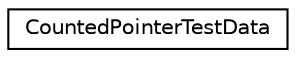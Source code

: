 digraph "Graphical Class Hierarchy"
{
  edge [fontname="Helvetica",fontsize="10",labelfontname="Helvetica",labelfontsize="10"];
  node [fontname="Helvetica",fontsize="10",shape=record];
  rankdir="LR";
  Node0 [label="CountedPointerTestData",height=0.2,width=0.4,color="black", fillcolor="white", style="filled",URL="$classCountedPointerTestData.html"];
}
